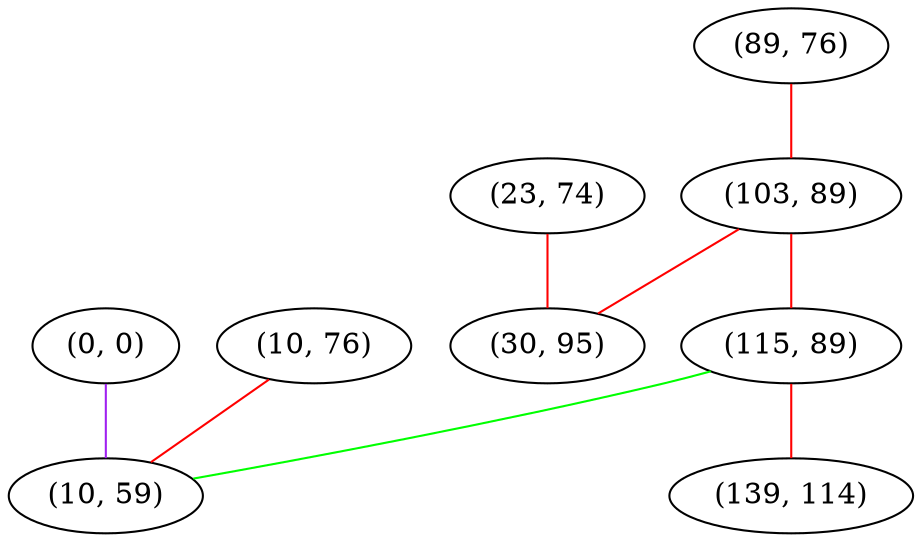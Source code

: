 graph "" {
"(0, 0)";
"(23, 74)";
"(10, 76)";
"(89, 76)";
"(103, 89)";
"(115, 89)";
"(30, 95)";
"(10, 59)";
"(139, 114)";
"(0, 0)" -- "(10, 59)"  [color=purple, key=0, weight=4];
"(23, 74)" -- "(30, 95)"  [color=red, key=0, weight=1];
"(10, 76)" -- "(10, 59)"  [color=red, key=0, weight=1];
"(89, 76)" -- "(103, 89)"  [color=red, key=0, weight=1];
"(103, 89)" -- "(115, 89)"  [color=red, key=0, weight=1];
"(103, 89)" -- "(30, 95)"  [color=red, key=0, weight=1];
"(115, 89)" -- "(139, 114)"  [color=red, key=0, weight=1];
"(115, 89)" -- "(10, 59)"  [color=green, key=0, weight=2];
}
